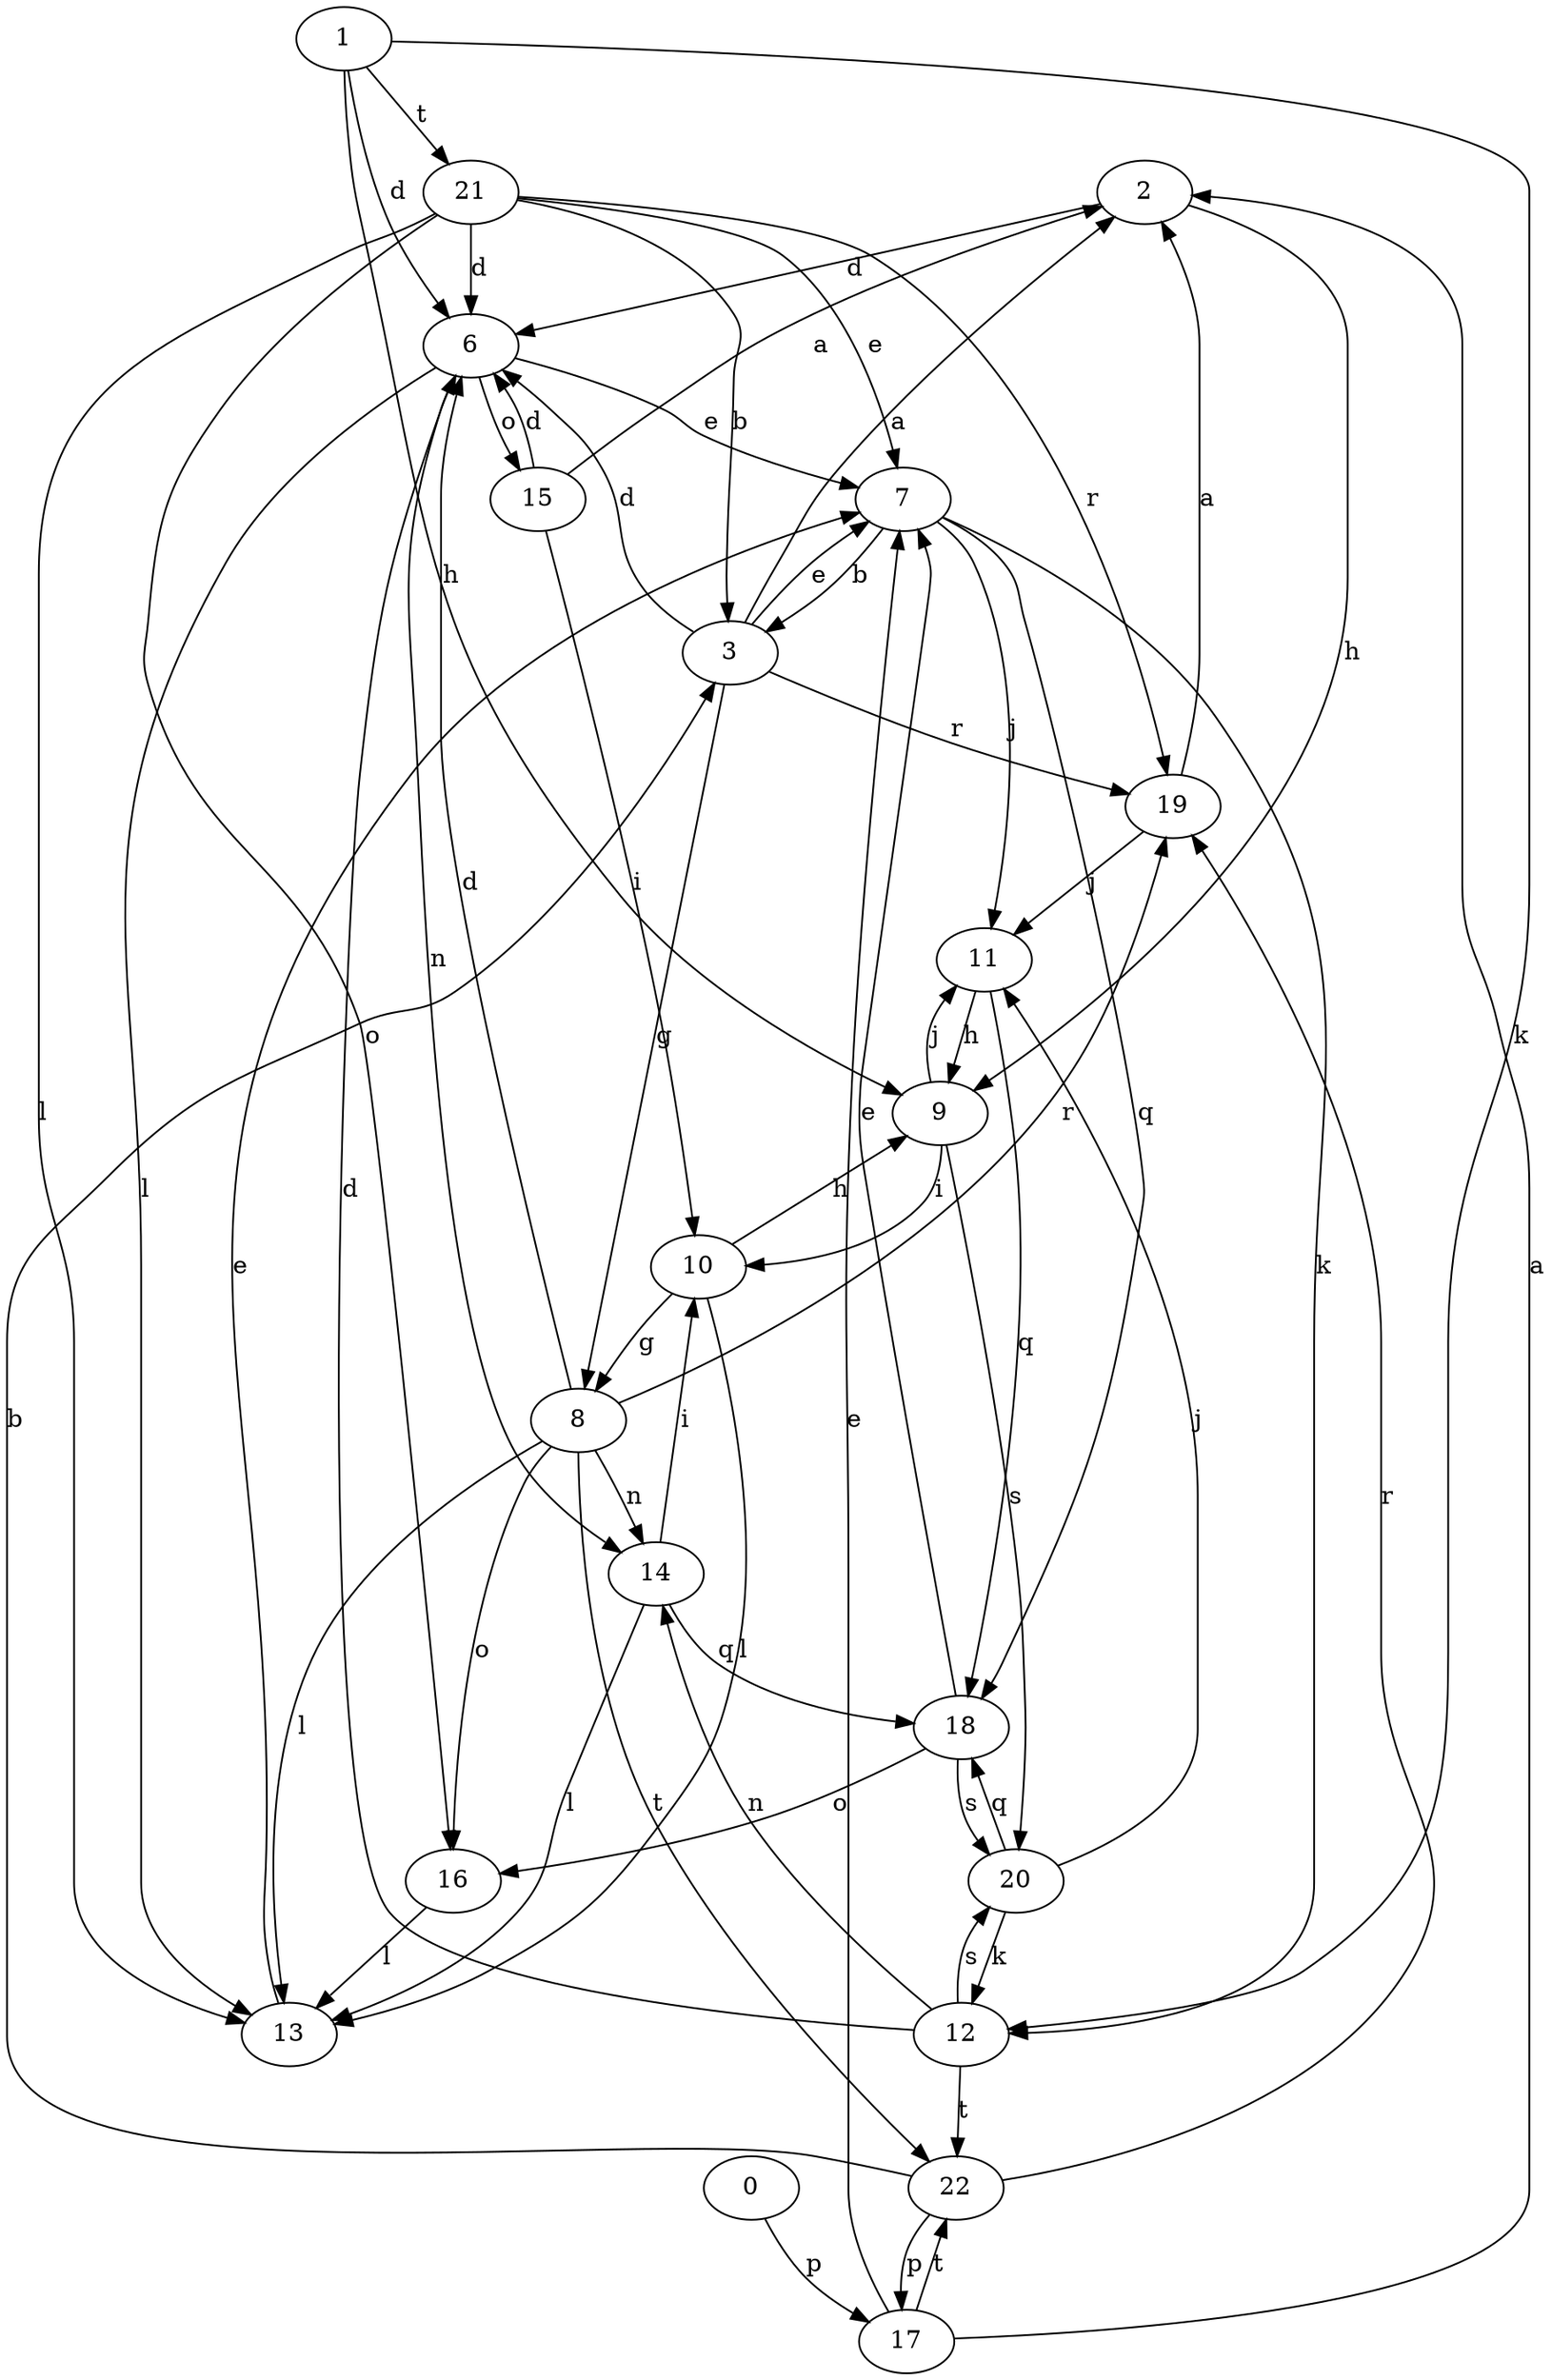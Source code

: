 strict digraph  {
2;
3;
0;
6;
7;
1;
8;
9;
10;
11;
12;
13;
14;
15;
16;
17;
18;
19;
20;
21;
22;
2 -> 6  [label=d];
2 -> 9  [label=h];
3 -> 2  [label=a];
3 -> 6  [label=d];
3 -> 7  [label=e];
3 -> 8  [label=g];
3 -> 19  [label=r];
0 -> 17  [label=p];
6 -> 7  [label=e];
6 -> 13  [label=l];
6 -> 14  [label=n];
6 -> 15  [label=o];
7 -> 3  [label=b];
7 -> 11  [label=j];
7 -> 12  [label=k];
7 -> 18  [label=q];
1 -> 6  [label=d];
1 -> 9  [label=h];
1 -> 12  [label=k];
1 -> 21  [label=t];
8 -> 6  [label=d];
8 -> 13  [label=l];
8 -> 14  [label=n];
8 -> 16  [label=o];
8 -> 19  [label=r];
8 -> 22  [label=t];
9 -> 10  [label=i];
9 -> 11  [label=j];
9 -> 20  [label=s];
10 -> 8  [label=g];
10 -> 9  [label=h];
10 -> 13  [label=l];
11 -> 9  [label=h];
11 -> 18  [label=q];
12 -> 6  [label=d];
12 -> 14  [label=n];
12 -> 20  [label=s];
12 -> 22  [label=t];
13 -> 7  [label=e];
14 -> 10  [label=i];
14 -> 13  [label=l];
14 -> 18  [label=q];
15 -> 2  [label=a];
15 -> 6  [label=d];
15 -> 10  [label=i];
16 -> 13  [label=l];
17 -> 2  [label=a];
17 -> 7  [label=e];
17 -> 22  [label=t];
18 -> 7  [label=e];
18 -> 16  [label=o];
18 -> 20  [label=s];
19 -> 2  [label=a];
19 -> 11  [label=j];
20 -> 11  [label=j];
20 -> 12  [label=k];
20 -> 18  [label=q];
21 -> 3  [label=b];
21 -> 6  [label=d];
21 -> 7  [label=e];
21 -> 13  [label=l];
21 -> 16  [label=o];
21 -> 19  [label=r];
22 -> 3  [label=b];
22 -> 17  [label=p];
22 -> 19  [label=r];
}
